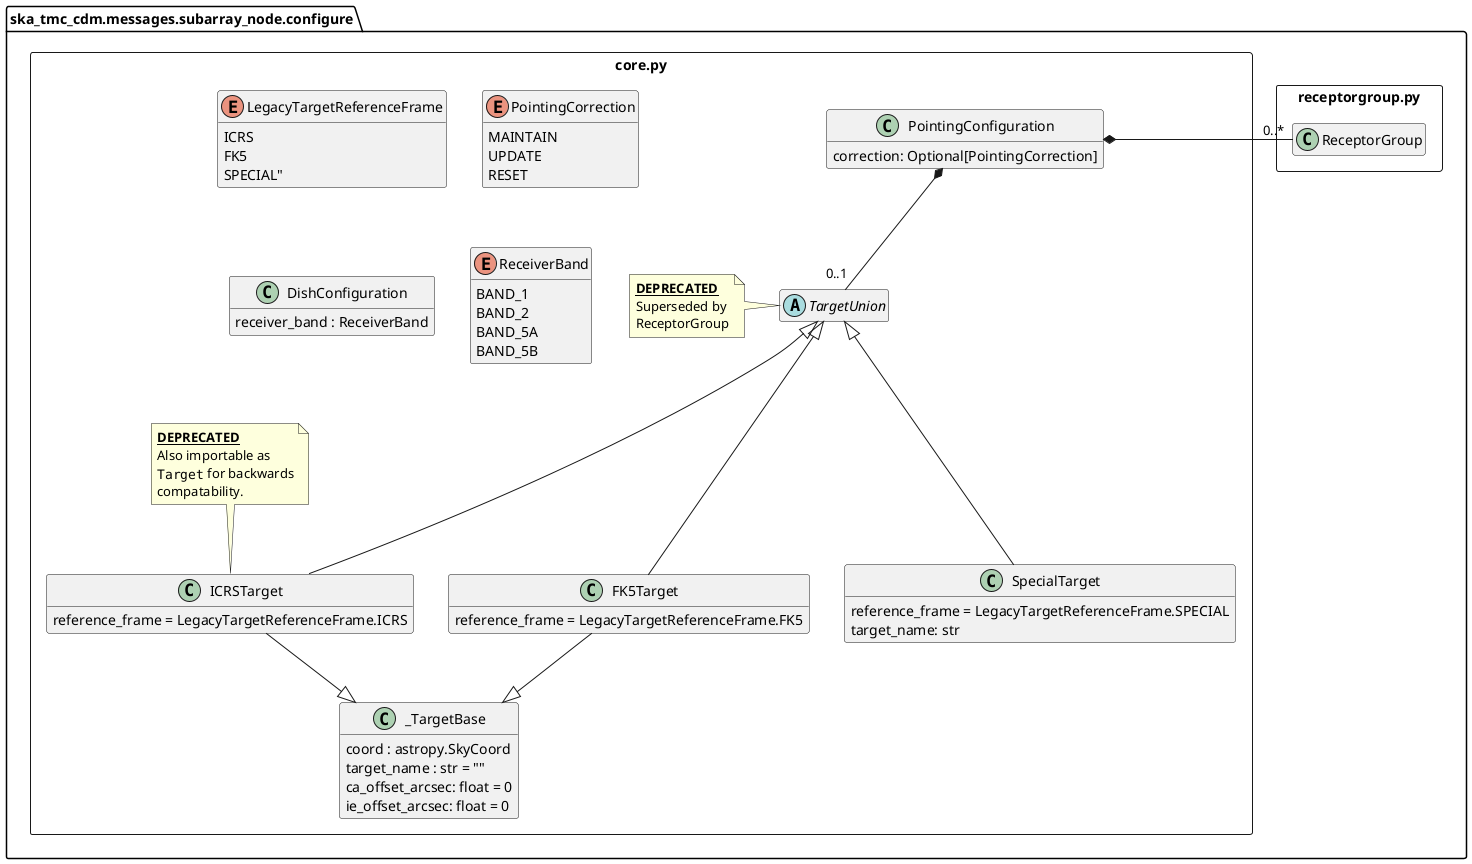 @startuml
hide empty members

package "ska_tmc_cdm.messages.subarray_node.configure" as base {

	package "receptorgroup.py" as _receptorgroup <<Rectangle>> {
        class ReceptorGroup {}
    }

	package "core.py" as _core <<Rectangle>> {

        enum LegacyTargetReferenceFrame {
            ICRS
            FK5
            SPECIAL"
        }

        class SpecialTarget {
            reference_frame = LegacyTargetReferenceFrame.SPECIAL
            target_name: str
        }

        class ICRSTarget {
            reference_frame = LegacyTargetReferenceFrame.ICRS
        }

        class FK5Target {
            reference_frame = LegacyTargetReferenceFrame.FK5
        }

		class _TargetBase {
			coord : astropy.SkyCoord
			target_name : str = ""
			ca_offset_arcsec: float = 0
			ie_offset_arcsec: float = 0
		}

        _TargetBase <|-up- FK5Target
        _TargetBase <|-up- ICRSTarget

        abstract class TargetUnion {}
        note left of TargetUnion
        <u>**DEPRECATED**</u>
        Superseded by
        ReceptorGroup
        end note

        TargetUnion <|--- ICRSTarget
        TargetUnion <|--- FK5Target
        TargetUnion <|--- SpecialTarget

        note top of ICRSTarget
        <u>**DEPRECATED**</u>
        Also importable as
        ""Target"" for backwards
        compatability.
        end note

		enum PointingCorrection {
			MAINTAIN
			UPDATE
			RESET
		}

		class PointingConfiguration {
			correction: Optional[PointingCorrection]
		}
		PointingConfiguration *-- "0..1" TargetUnion
		PointingConfiguration *- "0..*" ReceptorGroup

		class DishConfiguration {
			receiver_band : ReceiverBand
		}

		enum ReceiverBand {
			BAND_1
			BAND_2
			BAND_5A
			BAND_5B
		}

	}

}

@enduml
